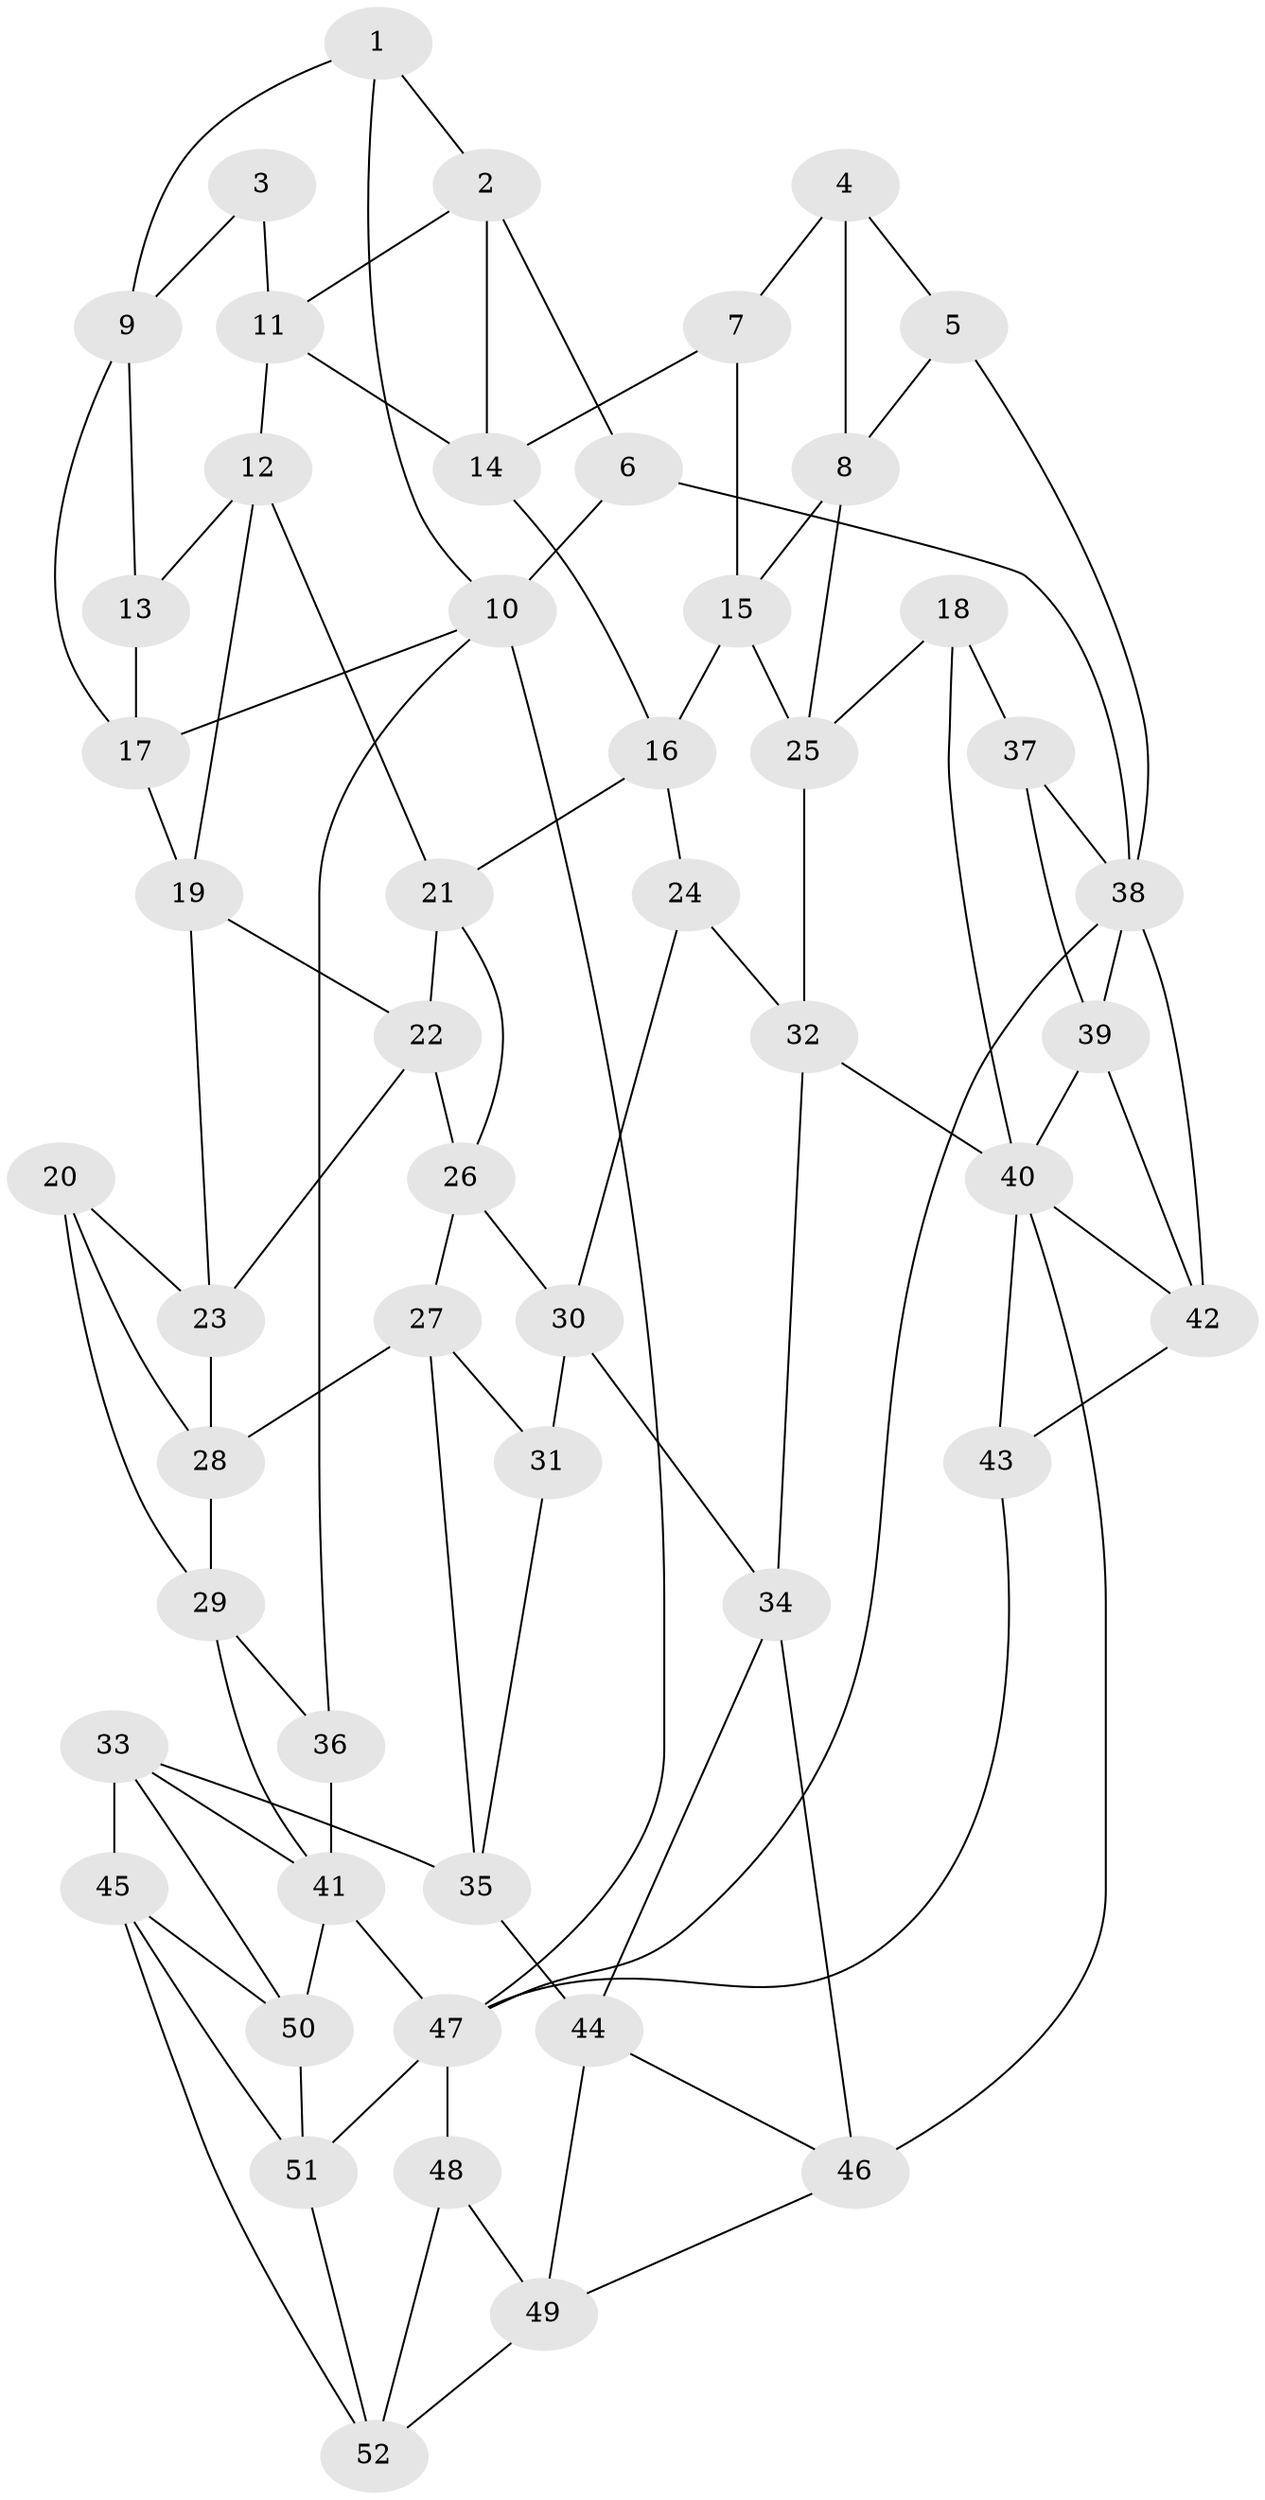 // original degree distribution, {3: 0.028846153846153848, 5: 0.5865384615384616, 4: 0.20192307692307693, 6: 0.18269230769230768}
// Generated by graph-tools (version 1.1) at 2025/51/03/09/25 03:51:08]
// undirected, 52 vertices, 100 edges
graph export_dot {
graph [start="1"]
  node [color=gray90,style=filled];
  1;
  2;
  3;
  4;
  5;
  6;
  7;
  8;
  9;
  10;
  11;
  12;
  13;
  14;
  15;
  16;
  17;
  18;
  19;
  20;
  21;
  22;
  23;
  24;
  25;
  26;
  27;
  28;
  29;
  30;
  31;
  32;
  33;
  34;
  35;
  36;
  37;
  38;
  39;
  40;
  41;
  42;
  43;
  44;
  45;
  46;
  47;
  48;
  49;
  50;
  51;
  52;
  1 -- 2 [weight=1.0];
  1 -- 9 [weight=1.0];
  1 -- 10 [weight=1.0];
  2 -- 6 [weight=1.0];
  2 -- 11 [weight=1.0];
  2 -- 14 [weight=1.0];
  3 -- 9 [weight=1.0];
  3 -- 11 [weight=1.0];
  4 -- 5 [weight=1.0];
  4 -- 7 [weight=1.0];
  4 -- 8 [weight=1.0];
  5 -- 8 [weight=1.0];
  5 -- 38 [weight=1.0];
  6 -- 10 [weight=1.0];
  6 -- 38 [weight=1.0];
  7 -- 14 [weight=1.0];
  7 -- 15 [weight=1.0];
  8 -- 15 [weight=1.0];
  8 -- 25 [weight=1.0];
  9 -- 13 [weight=1.0];
  9 -- 17 [weight=1.0];
  10 -- 17 [weight=1.0];
  10 -- 36 [weight=1.0];
  10 -- 47 [weight=1.0];
  11 -- 12 [weight=1.0];
  11 -- 14 [weight=1.0];
  12 -- 13 [weight=1.0];
  12 -- 19 [weight=1.0];
  12 -- 21 [weight=1.0];
  13 -- 17 [weight=1.0];
  14 -- 16 [weight=1.0];
  15 -- 16 [weight=1.0];
  15 -- 25 [weight=1.0];
  16 -- 21 [weight=1.0];
  16 -- 24 [weight=1.0];
  17 -- 19 [weight=1.0];
  18 -- 25 [weight=1.0];
  18 -- 37 [weight=1.0];
  18 -- 40 [weight=1.0];
  19 -- 22 [weight=1.0];
  19 -- 23 [weight=1.0];
  20 -- 23 [weight=1.0];
  20 -- 28 [weight=1.0];
  20 -- 29 [weight=1.0];
  21 -- 22 [weight=1.0];
  21 -- 26 [weight=1.0];
  22 -- 23 [weight=1.0];
  22 -- 26 [weight=1.0];
  23 -- 28 [weight=1.0];
  24 -- 30 [weight=1.0];
  24 -- 32 [weight=1.0];
  25 -- 32 [weight=1.0];
  26 -- 27 [weight=1.0];
  26 -- 30 [weight=1.0];
  27 -- 28 [weight=1.0];
  27 -- 31 [weight=1.0];
  27 -- 35 [weight=1.0];
  28 -- 29 [weight=1.0];
  29 -- 36 [weight=1.0];
  29 -- 41 [weight=1.0];
  30 -- 31 [weight=1.0];
  30 -- 34 [weight=1.0];
  31 -- 35 [weight=1.0];
  32 -- 34 [weight=1.0];
  32 -- 40 [weight=1.0];
  33 -- 35 [weight=1.0];
  33 -- 41 [weight=1.0];
  33 -- 45 [weight=1.0];
  33 -- 50 [weight=1.0];
  34 -- 44 [weight=1.0];
  34 -- 46 [weight=1.0];
  35 -- 44 [weight=1.0];
  36 -- 41 [weight=2.0];
  37 -- 38 [weight=1.0];
  37 -- 39 [weight=2.0];
  38 -- 39 [weight=1.0];
  38 -- 42 [weight=1.0];
  38 -- 47 [weight=1.0];
  39 -- 40 [weight=1.0];
  39 -- 42 [weight=1.0];
  40 -- 42 [weight=1.0];
  40 -- 43 [weight=1.0];
  40 -- 46 [weight=1.0];
  41 -- 47 [weight=1.0];
  41 -- 50 [weight=1.0];
  42 -- 43 [weight=1.0];
  43 -- 47 [weight=1.0];
  44 -- 46 [weight=1.0];
  44 -- 49 [weight=1.0];
  45 -- 50 [weight=1.0];
  45 -- 51 [weight=1.0];
  45 -- 52 [weight=1.0];
  46 -- 49 [weight=1.0];
  47 -- 48 [weight=1.0];
  47 -- 51 [weight=1.0];
  48 -- 49 [weight=1.0];
  48 -- 52 [weight=1.0];
  49 -- 52 [weight=1.0];
  50 -- 51 [weight=1.0];
  51 -- 52 [weight=1.0];
}
